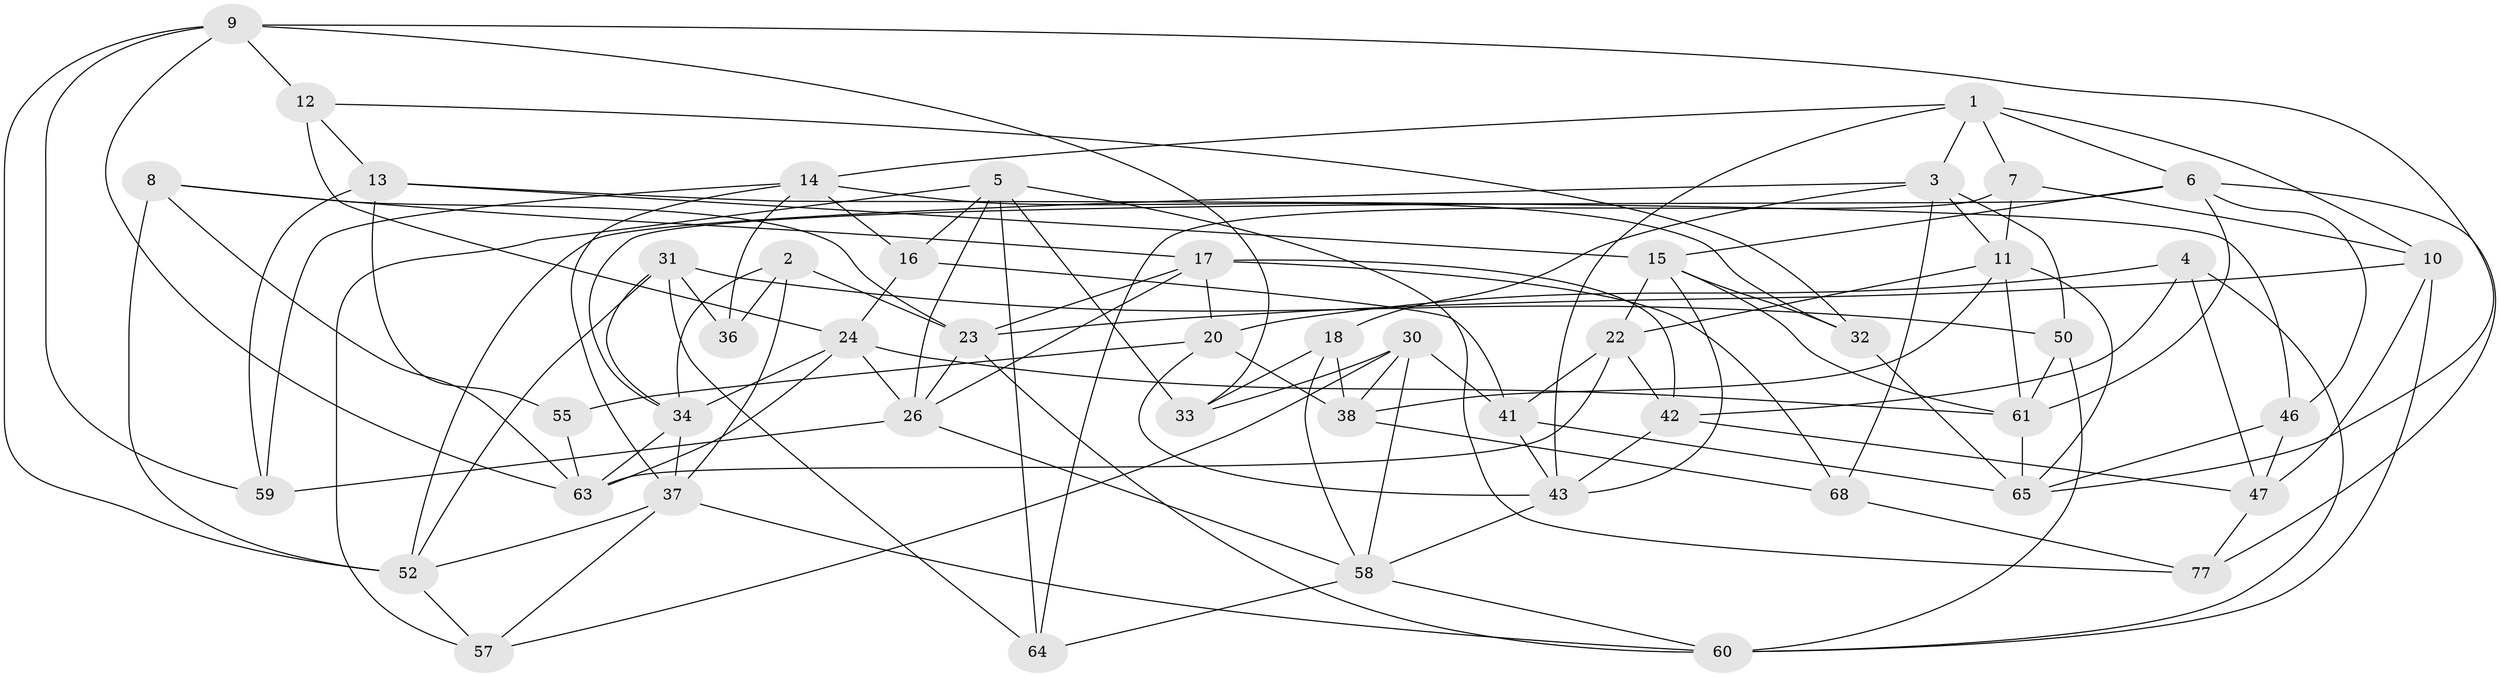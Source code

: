 // original degree distribution, {4: 1.0}
// Generated by graph-tools (version 1.1) at 2025/42/03/06/25 10:42:23]
// undirected, 49 vertices, 123 edges
graph export_dot {
graph [start="1"]
  node [color=gray90,style=filled];
  1 [super="+25"];
  2;
  3 [super="+21"];
  4;
  5 [super="+54"];
  6 [super="+19"];
  7;
  8;
  9 [super="+53"];
  10 [super="+76"];
  11 [super="+27"];
  12;
  13 [super="+29"];
  14 [super="+73"];
  15 [super="+78"];
  16;
  17 [super="+48"];
  18;
  20 [super="+66"];
  22 [super="+45"];
  23 [super="+28"];
  24 [super="+80"];
  26 [super="+39"];
  30 [super="+35"];
  31 [super="+40"];
  32;
  33;
  34 [super="+62"];
  36;
  37 [super="+44"];
  38 [super="+51"];
  41 [super="+49"];
  42 [super="+79"];
  43 [super="+71"];
  46;
  47 [super="+74"];
  50;
  52 [super="+56"];
  55;
  57;
  58 [super="+67"];
  59;
  60 [super="+72"];
  61 [super="+69"];
  63 [super="+70"];
  64;
  65 [super="+75"];
  68;
  77;
  1 -- 10;
  1 -- 7;
  1 -- 14;
  1 -- 43;
  1 -- 6;
  1 -- 3;
  2 -- 36;
  2 -- 37;
  2 -- 23;
  2 -- 34;
  3 -- 68;
  3 -- 11;
  3 -- 52;
  3 -- 18;
  3 -- 50;
  4 -- 60;
  4 -- 47;
  4 -- 20;
  4 -- 42;
  5 -- 33;
  5 -- 77;
  5 -- 57;
  5 -- 16;
  5 -- 64;
  5 -- 26;
  6 -- 46;
  6 -- 15;
  6 -- 34;
  6 -- 77;
  6 -- 61;
  7 -- 64;
  7 -- 10;
  7 -- 11;
  8 -- 17;
  8 -- 23;
  8 -- 52;
  8 -- 63;
  9 -- 63;
  9 -- 12;
  9 -- 65;
  9 -- 59;
  9 -- 52;
  9 -- 33;
  10 -- 47 [weight=2];
  10 -- 60;
  10 -- 23;
  11 -- 65;
  11 -- 22;
  11 -- 61;
  11 -- 38;
  12 -- 32;
  12 -- 13;
  12 -- 24;
  13 -- 15;
  13 -- 55 [weight=2];
  13 -- 59;
  13 -- 46;
  14 -- 36;
  14 -- 59;
  14 -- 32;
  14 -- 16;
  14 -- 37;
  15 -- 43;
  15 -- 32;
  15 -- 61;
  15 -- 22;
  16 -- 41;
  16 -- 24;
  17 -- 42;
  17 -- 26;
  17 -- 68;
  17 -- 23;
  17 -- 20;
  18 -- 33;
  18 -- 58;
  18 -- 38;
  20 -- 38 [weight=2];
  20 -- 55;
  20 -- 43;
  22 -- 41;
  22 -- 42 [weight=2];
  22 -- 63;
  23 -- 26;
  23 -- 60;
  24 -- 63;
  24 -- 61;
  24 -- 34;
  24 -- 26;
  26 -- 59;
  26 -- 58;
  30 -- 57;
  30 -- 33;
  30 -- 41 [weight=2];
  30 -- 38;
  30 -- 58;
  31 -- 36 [weight=2];
  31 -- 64;
  31 -- 34;
  31 -- 50;
  31 -- 52;
  32 -- 65;
  34 -- 63;
  34 -- 37;
  37 -- 60;
  37 -- 57;
  37 -- 52;
  38 -- 68;
  41 -- 65;
  41 -- 43;
  42 -- 47;
  42 -- 43;
  43 -- 58;
  46 -- 65;
  46 -- 47;
  47 -- 77;
  50 -- 61;
  50 -- 60;
  52 -- 57;
  55 -- 63;
  58 -- 64;
  58 -- 60;
  61 -- 65;
  68 -- 77;
}
